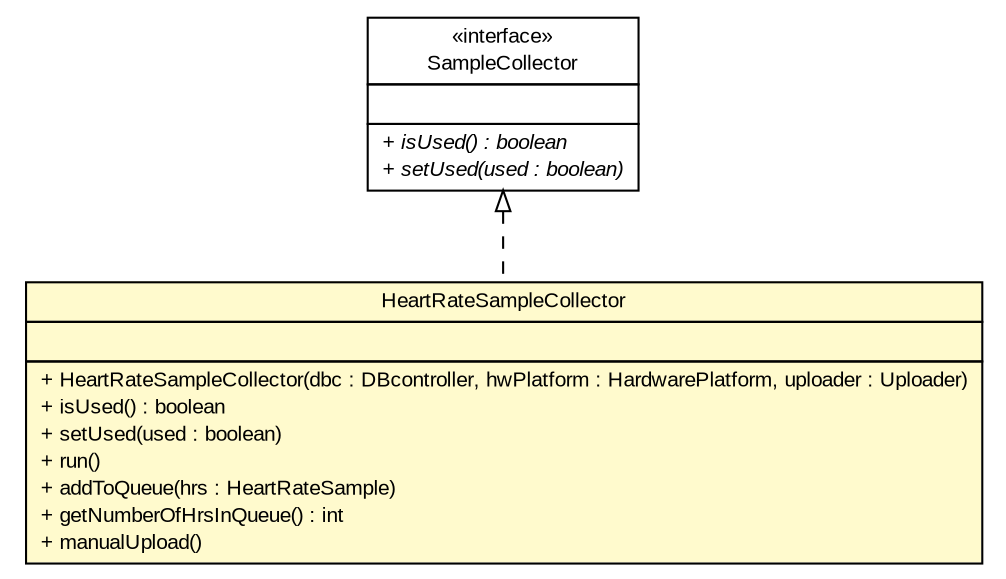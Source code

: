 #!/usr/local/bin/dot
#
# Class diagram 
# Generated by UMLGraph version R5_6 (http://www.umlgraph.org/)
#

digraph G {
	edge [fontname="arial",fontsize=10,labelfontname="arial",labelfontsize=10];
	node [fontname="arial",fontsize=10,shape=plaintext];
	nodesep=0.25;
	ranksep=0.5;
	// de.fhg.fit.biomos.sensorplatform.control.SampleCollector
	c1208 [label=<<table title="de.fhg.fit.biomos.sensorplatform.control.SampleCollector" border="0" cellborder="1" cellspacing="0" cellpadding="2" port="p" href="./SampleCollector.html">
		<tr><td><table border="0" cellspacing="0" cellpadding="1">
<tr><td align="center" balign="center"> &#171;interface&#187; </td></tr>
<tr><td align="center" balign="center"> SampleCollector </td></tr>
		</table></td></tr>
		<tr><td><table border="0" cellspacing="0" cellpadding="1">
<tr><td align="left" balign="left">  </td></tr>
		</table></td></tr>
		<tr><td><table border="0" cellspacing="0" cellpadding="1">
<tr><td align="left" balign="left"><font face="arial italic" point-size="10.0"> + isUsed() : boolean </font></td></tr>
<tr><td align="left" balign="left"><font face="arial italic" point-size="10.0"> + setUsed(used : boolean) </font></td></tr>
		</table></td></tr>
		</table>>, URL="./SampleCollector.html", fontname="arial", fontcolor="black", fontsize=10.0];
	// de.fhg.fit.biomos.sensorplatform.control.HeartRateSampleCollector
	c1210 [label=<<table title="de.fhg.fit.biomos.sensorplatform.control.HeartRateSampleCollector" border="0" cellborder="1" cellspacing="0" cellpadding="2" port="p" bgcolor="lemonChiffon" href="./HeartRateSampleCollector.html">
		<tr><td><table border="0" cellspacing="0" cellpadding="1">
<tr><td align="center" balign="center"> HeartRateSampleCollector </td></tr>
		</table></td></tr>
		<tr><td><table border="0" cellspacing="0" cellpadding="1">
<tr><td align="left" balign="left">  </td></tr>
		</table></td></tr>
		<tr><td><table border="0" cellspacing="0" cellpadding="1">
<tr><td align="left" balign="left"> + HeartRateSampleCollector(dbc : DBcontroller, hwPlatform : HardwarePlatform, uploader : Uploader) </td></tr>
<tr><td align="left" balign="left"> + isUsed() : boolean </td></tr>
<tr><td align="left" balign="left"> + setUsed(used : boolean) </td></tr>
<tr><td align="left" balign="left"> + run() </td></tr>
<tr><td align="left" balign="left"> + addToQueue(hrs : HeartRateSample) </td></tr>
<tr><td align="left" balign="left"> + getNumberOfHrsInQueue() : int </td></tr>
<tr><td align="left" balign="left"> + manualUpload() </td></tr>
		</table></td></tr>
		</table>>, URL="./HeartRateSampleCollector.html", fontname="arial", fontcolor="black", fontsize=10.0];
	//de.fhg.fit.biomos.sensorplatform.control.HeartRateSampleCollector implements de.fhg.fit.biomos.sensorplatform.control.SampleCollector
	c1208:p -> c1210:p [dir=back,arrowtail=empty,style=dashed];
}

